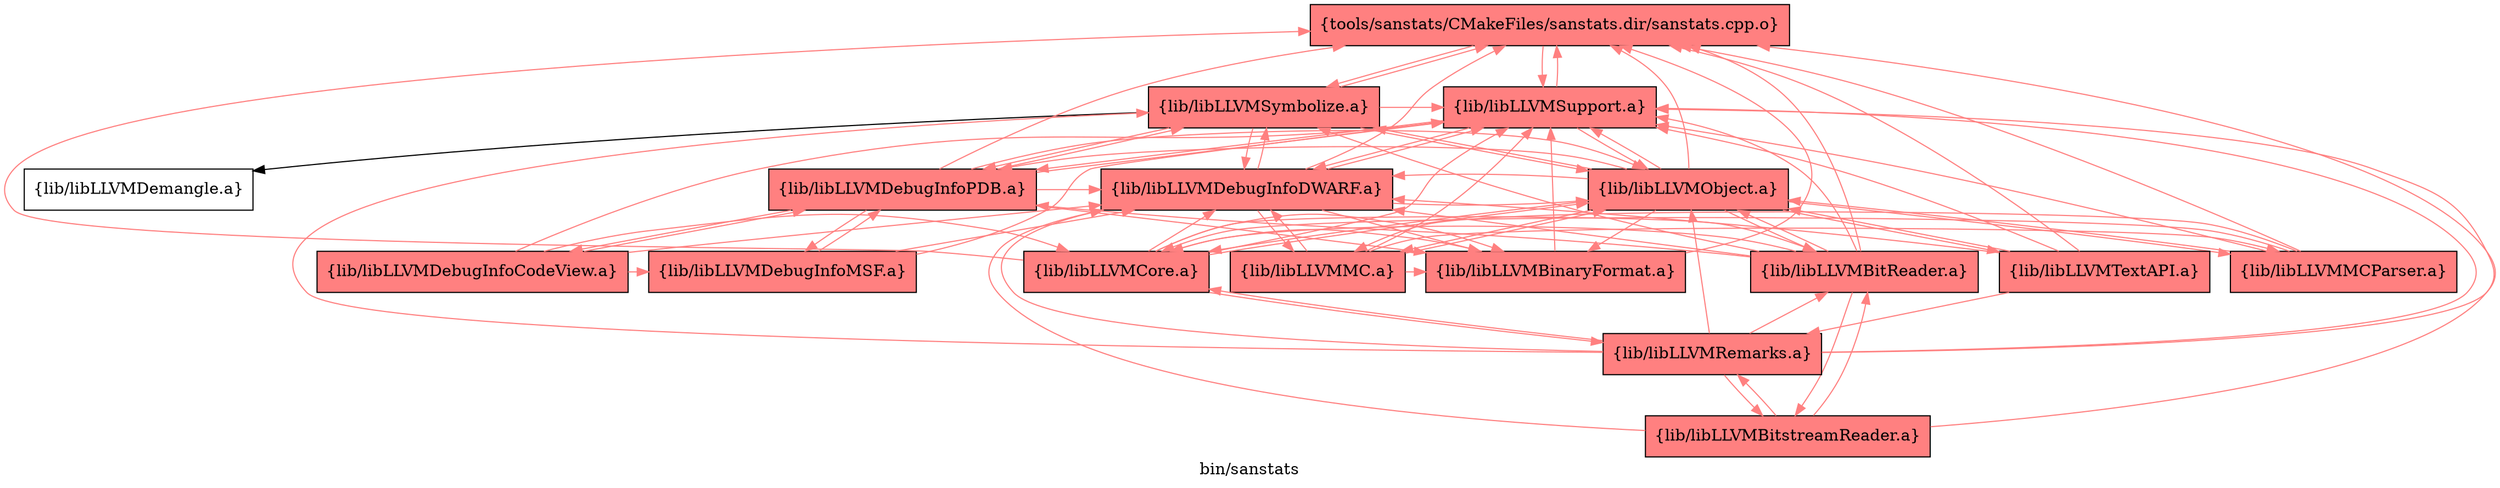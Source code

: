 digraph "bin/sanstats" {
	label="bin/sanstats";
	{ rank=same; Node0x55d607c26c78;  }
	{ rank=same; Node0x55d607c20af8; Node0x55d607c20ff8;  }
	{ rank=same; Node0x55d607c27858; Node0x55d607c27d58; Node0x55d607c28d48; Node0x55d607c23708;  }
	{ rank=same; Node0x55d607c26a98; Node0x55d607c24888; Node0x55d607c24bf8; Node0x55d607c273f8; Node0x55d607c29298; Node0x55d607c28348; Node0x55d607c257d8; Node0x55d607c26548;  }

	Node0x55d607c26c78 [shape=record,shape=box,style=filled,fillcolor="1.000000 0.5 1",group=1,label="{tools/sanstats/CMakeFiles/sanstats.dir/sanstats.cpp.o}"];
	Node0x55d607c26c78 -> Node0x55d607c20af8[color="1.000000 0.5 1"];
	Node0x55d607c26c78 -> Node0x55d607c20ff8[color="1.000000 0.5 1"];
	Node0x55d607c20af8 [shape=record,shape=box,style=filled,fillcolor="1.000000 0.5 1",group=1,label="{lib/libLLVMSupport.a}"];
	Node0x55d607c20af8 -> Node0x55d607c26c78[color="1.000000 0.5 1"];
	Node0x55d607c20af8 -> Node0x55d607c27858[color="1.000000 0.5 1"];
	Node0x55d607c20af8 -> Node0x55d607c27d58[color="1.000000 0.5 1"];
	Node0x55d607c20af8 -> Node0x55d607c28d48[color="1.000000 0.5 1"];
	Node0x55d607c20ff8 [shape=record,shape=box,style=filled,fillcolor="1.000000 0.5 1",group=1,label="{lib/libLLVMSymbolize.a}"];
	Node0x55d607c20ff8 -> Node0x55d607c26c78[color="1.000000 0.5 1"];
	Node0x55d607c20ff8 -> Node0x55d607c20af8[color="1.000000 0.5 1"];
	Node0x55d607c20ff8 -> Node0x55d607c27858[color="1.000000 0.5 1"];
	Node0x55d607c20ff8 -> Node0x55d607c28d48[color="1.000000 0.5 1"];
	Node0x55d607c20ff8 -> Node0x55d607c27d58[color="1.000000 0.5 1"];
	Node0x55d607c20ff8 -> Node0x55d607c23708;
	Node0x55d607c27858 [shape=record,shape=box,style=filled,fillcolor="1.000000 0.5 1",group=1,label="{lib/libLLVMDebugInfoDWARF.a}"];
	Node0x55d607c27858 -> Node0x55d607c20af8[color="1.000000 0.5 1"];
	Node0x55d607c27858 -> Node0x55d607c20ff8[color="1.000000 0.5 1"];
	Node0x55d607c27858 -> Node0x55d607c28d48[color="1.000000 0.5 1"];
	Node0x55d607c27858 -> Node0x55d607c26a98[color="1.000000 0.5 1"];
	Node0x55d607c27858 -> Node0x55d607c26c78[color="1.000000 0.5 1"];
	Node0x55d607c27858 -> Node0x55d607c24888[color="1.000000 0.5 1"];
	Node0x55d607c28d48 [shape=record,shape=box,style=filled,fillcolor="1.000000 0.5 1",group=1,label="{lib/libLLVMObject.a}"];
	Node0x55d607c28d48 -> Node0x55d607c26c78[color="1.000000 0.5 1"];
	Node0x55d607c28d48 -> Node0x55d607c20af8[color="1.000000 0.5 1"];
	Node0x55d607c28d48 -> Node0x55d607c26a98[color="1.000000 0.5 1"];
	Node0x55d607c28d48 -> Node0x55d607c20ff8[color="1.000000 0.5 1"];
	Node0x55d607c28d48 -> Node0x55d607c27d58[color="1.000000 0.5 1"];
	Node0x55d607c28d48 -> Node0x55d607c27858[color="1.000000 0.5 1"];
	Node0x55d607c28d48 -> Node0x55d607c24888[color="1.000000 0.5 1"];
	Node0x55d607c28d48 -> Node0x55d607c29298[color="1.000000 0.5 1"];
	Node0x55d607c28d48 -> Node0x55d607c28348[color="1.000000 0.5 1"];
	Node0x55d607c28d48 -> Node0x55d607c257d8[color="1.000000 0.5 1"];
	Node0x55d607c28d48 -> Node0x55d607c26548[color="1.000000 0.5 1"];
	Node0x55d607c27d58 [shape=record,shape=box,style=filled,fillcolor="1.000000 0.5 1",group=1,label="{lib/libLLVMDebugInfoPDB.a}"];
	Node0x55d607c27d58 -> Node0x55d607c20af8[color="1.000000 0.5 1"];
	Node0x55d607c27d58 -> Node0x55d607c28d48[color="1.000000 0.5 1"];
	Node0x55d607c27d58 -> Node0x55d607c26c78[color="1.000000 0.5 1"];
	Node0x55d607c27d58 -> Node0x55d607c20ff8[color="1.000000 0.5 1"];
	Node0x55d607c27d58 -> Node0x55d607c26a98[color="1.000000 0.5 1"];
	Node0x55d607c27d58 -> Node0x55d607c27858[color="1.000000 0.5 1"];
	Node0x55d607c27d58 -> Node0x55d607c24bf8[color="1.000000 0.5 1"];
	Node0x55d607c27d58 -> Node0x55d607c273f8[color="1.000000 0.5 1"];
	Node0x55d607c23708 [shape=record,shape=box,group=0,label="{lib/libLLVMDemangle.a}"];
	Node0x55d607c26a98 [shape=record,shape=box,style=filled,fillcolor="1.000000 0.5 1",group=1,label="{lib/libLLVMBinaryFormat.a}"];
	Node0x55d607c26a98 -> Node0x55d607c28348[color="1.000000 0.5 1"];
	Node0x55d607c26a98 -> Node0x55d607c26c78[color="1.000000 0.5 1"];
	Node0x55d607c26a98 -> Node0x55d607c20af8[color="1.000000 0.5 1"];
	Node0x55d607c24888 [shape=record,shape=box,style=filled,fillcolor="1.000000 0.5 1",group=1,label="{lib/libLLVMMC.a}"];
	Node0x55d607c24888 -> Node0x55d607c20af8[color="1.000000 0.5 1"];
	Node0x55d607c24888 -> Node0x55d607c27858[color="1.000000 0.5 1"];
	Node0x55d607c24888 -> Node0x55d607c28d48[color="1.000000 0.5 1"];
	Node0x55d607c24888 -> Node0x55d607c257d8[color="1.000000 0.5 1"];
	Node0x55d607c24888 -> Node0x55d607c26a98[color="1.000000 0.5 1"];
	Node0x55d607c24bf8 [shape=record,shape=box,style=filled,fillcolor="1.000000 0.5 1",group=1,label="{lib/libLLVMDebugInfoCodeView.a}"];
	Node0x55d607c24bf8 -> Node0x55d607c20af8[color="1.000000 0.5 1"];
	Node0x55d607c24bf8 -> Node0x55d607c27858[color="1.000000 0.5 1"];
	Node0x55d607c24bf8 -> Node0x55d607c27d58[color="1.000000 0.5 1"];
	Node0x55d607c24bf8 -> Node0x55d607c273f8[color="1.000000 0.5 1"];
	Node0x55d607c24bf8 -> Node0x55d607c28348[color="1.000000 0.5 1"];
	Node0x55d607c273f8 [shape=record,shape=box,style=filled,fillcolor="1.000000 0.5 1",group=1,label="{lib/libLLVMDebugInfoMSF.a}"];
	Node0x55d607c273f8 -> Node0x55d607c20af8[color="1.000000 0.5 1"];
	Node0x55d607c273f8 -> Node0x55d607c27858[color="1.000000 0.5 1"];
	Node0x55d607c273f8 -> Node0x55d607c27d58[color="1.000000 0.5 1"];
	Node0x55d607c29298 [shape=record,shape=box,style=filled,fillcolor="1.000000 0.5 1",group=1,label="{lib/libLLVMBitReader.a}"];
	Node0x55d607c29298 -> Node0x55d607c26c78[color="1.000000 0.5 1"];
	Node0x55d607c29298 -> Node0x55d607c20af8[color="1.000000 0.5 1"];
	Node0x55d607c29298 -> Node0x55d607c20ff8[color="1.000000 0.5 1"];
	Node0x55d607c29298 -> Node0x55d607c28d48[color="1.000000 0.5 1"];
	Node0x55d607c29298 -> Node0x55d607c27858[color="1.000000 0.5 1"];
	Node0x55d607c29298 -> Node0x55d607c27d58[color="1.000000 0.5 1"];
	Node0x55d607c29298 -> Node0x55d607c28348[color="1.000000 0.5 1"];
	Node0x55d607c29298 -> Node0x55d607c25288[color="1.000000 0.5 1"];
	Node0x55d607c28348 [shape=record,shape=box,style=filled,fillcolor="1.000000 0.5 1",group=1,label="{lib/libLLVMCore.a}"];
	Node0x55d607c28348 -> Node0x55d607c26c78[color="1.000000 0.5 1"];
	Node0x55d607c28348 -> Node0x55d607c20af8[color="1.000000 0.5 1"];
	Node0x55d607c28348 -> Node0x55d607c29298[color="1.000000 0.5 1"];
	Node0x55d607c28348 -> Node0x55d607c27858[color="1.000000 0.5 1"];
	Node0x55d607c28348 -> Node0x55d607c26a98[color="1.000000 0.5 1"];
	Node0x55d607c28348 -> Node0x55d607c28d48[color="1.000000 0.5 1"];
	Node0x55d607c28348 -> Node0x55d607c287f8[color="1.000000 0.5 1"];
	Node0x55d607c257d8 [shape=record,shape=box,style=filled,fillcolor="1.000000 0.5 1",group=1,label="{lib/libLLVMMCParser.a}"];
	Node0x55d607c257d8 -> Node0x55d607c26c78[color="1.000000 0.5 1"];
	Node0x55d607c257d8 -> Node0x55d607c20af8[color="1.000000 0.5 1"];
	Node0x55d607c257d8 -> Node0x55d607c28d48[color="1.000000 0.5 1"];
	Node0x55d607c257d8 -> Node0x55d607c24888[color="1.000000 0.5 1"];
	Node0x55d607c257d8 -> Node0x55d607c28348[color="1.000000 0.5 1"];
	Node0x55d607c26548 [shape=record,shape=box,style=filled,fillcolor="1.000000 0.5 1",group=1,label="{lib/libLLVMTextAPI.a}"];
	Node0x55d607c26548 -> Node0x55d607c20af8[color="1.000000 0.5 1"];
	Node0x55d607c26548 -> Node0x55d607c26c78[color="1.000000 0.5 1"];
	Node0x55d607c26548 -> Node0x55d607c28d48[color="1.000000 0.5 1"];
	Node0x55d607c26548 -> Node0x55d607c287f8[color="1.000000 0.5 1"];
	Node0x55d607c26548 -> Node0x55d607c27858[color="1.000000 0.5 1"];
	Node0x55d607c25288 [shape=record,shape=box,style=filled,fillcolor="1.000000 0.5 1",group=1,label="{lib/libLLVMBitstreamReader.a}"];
	Node0x55d607c25288 -> Node0x55d607c20af8[color="1.000000 0.5 1"];
	Node0x55d607c25288 -> Node0x55d607c27858[color="1.000000 0.5 1"];
	Node0x55d607c25288 -> Node0x55d607c29298[color="1.000000 0.5 1"];
	Node0x55d607c25288 -> Node0x55d607c287f8[color="1.000000 0.5 1"];
	Node0x55d607c287f8 [shape=record,shape=box,style=filled,fillcolor="1.000000 0.5 1",group=1,label="{lib/libLLVMRemarks.a}"];
	Node0x55d607c287f8 -> Node0x55d607c20af8[color="1.000000 0.5 1"];
	Node0x55d607c287f8 -> Node0x55d607c27858[color="1.000000 0.5 1"];
	Node0x55d607c287f8 -> Node0x55d607c29298[color="1.000000 0.5 1"];
	Node0x55d607c287f8 -> Node0x55d607c20ff8[color="1.000000 0.5 1"];
	Node0x55d607c287f8 -> Node0x55d607c28348[color="1.000000 0.5 1"];
	Node0x55d607c287f8 -> Node0x55d607c26c78[color="1.000000 0.5 1"];
	Node0x55d607c287f8 -> Node0x55d607c28d48[color="1.000000 0.5 1"];
	Node0x55d607c287f8 -> Node0x55d607c25288[color="1.000000 0.5 1"];
}
